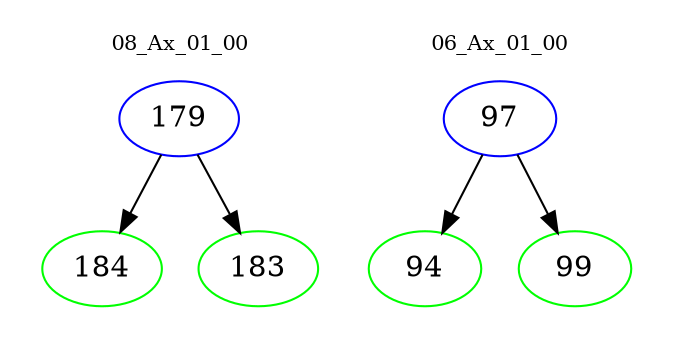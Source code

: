 digraph{
subgraph cluster_0 {
color = white
label = "08_Ax_01_00";
fontsize=10;
T0_179 [label="179", color="blue"]
T0_179 -> T0_184 [color="black"]
T0_184 [label="184", color="green"]
T0_179 -> T0_183 [color="black"]
T0_183 [label="183", color="green"]
}
subgraph cluster_1 {
color = white
label = "06_Ax_01_00";
fontsize=10;
T1_97 [label="97", color="blue"]
T1_97 -> T1_94 [color="black"]
T1_94 [label="94", color="green"]
T1_97 -> T1_99 [color="black"]
T1_99 [label="99", color="green"]
}
}
